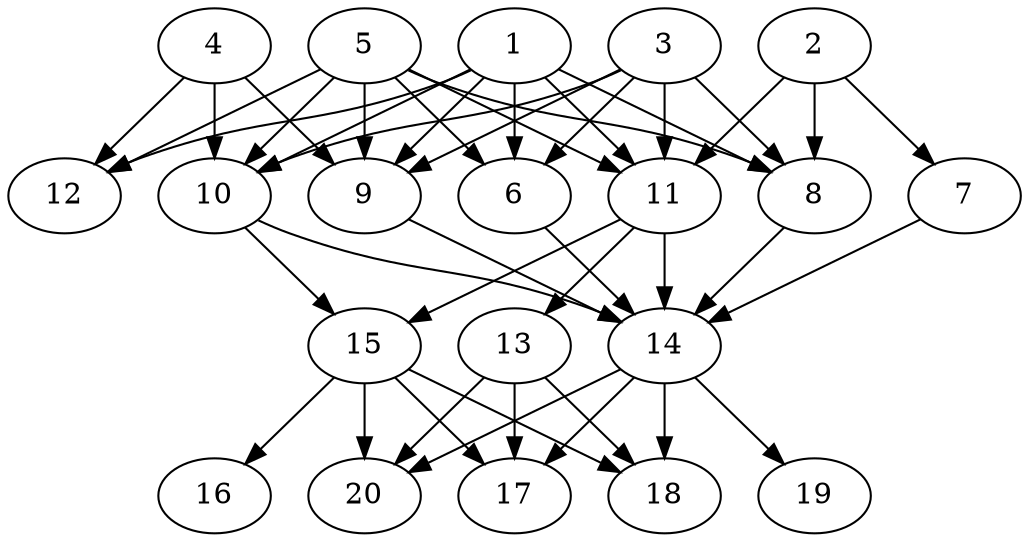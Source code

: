// DAG automatically generated by daggen at Tue Jul 23 14:33:40 2019
// ./daggen --dot -n 20 --ccr 0.3 --fat 0.6 --regular 0.5 --density 0.8 --mindata 5242880 --maxdata 52428800 
digraph G {
  1 [size="128105813", alpha="0.09", expect_size="38431744"] 
  1 -> 6 [size ="38431744"]
  1 -> 8 [size ="38431744"]
  1 -> 9 [size ="38431744"]
  1 -> 10 [size ="38431744"]
  1 -> 11 [size ="38431744"]
  1 -> 12 [size ="38431744"]
  2 [size="26402133", alpha="0.08", expect_size="7920640"] 
  2 -> 7 [size ="7920640"]
  2 -> 8 [size ="7920640"]
  2 -> 11 [size ="7920640"]
  3 [size="77684053", alpha="0.09", expect_size="23305216"] 
  3 -> 6 [size ="23305216"]
  3 -> 8 [size ="23305216"]
  3 -> 9 [size ="23305216"]
  3 -> 10 [size ="23305216"]
  3 -> 11 [size ="23305216"]
  4 [size="59579733", alpha="0.17", expect_size="17873920"] 
  4 -> 9 [size ="17873920"]
  4 -> 10 [size ="17873920"]
  4 -> 12 [size ="17873920"]
  5 [size="98007040", alpha="0.17", expect_size="29402112"] 
  5 -> 6 [size ="29402112"]
  5 -> 8 [size ="29402112"]
  5 -> 9 [size ="29402112"]
  5 -> 10 [size ="29402112"]
  5 -> 11 [size ="29402112"]
  5 -> 12 [size ="29402112"]
  6 [size="121460053", alpha="0.17", expect_size="36438016"] 
  6 -> 14 [size ="36438016"]
  7 [size="37816320", alpha="0.04", expect_size="11344896"] 
  7 -> 14 [size ="11344896"]
  8 [size="128068267", alpha="0.10", expect_size="38420480"] 
  8 -> 14 [size ="38420480"]
  9 [size="173209600", alpha="0.14", expect_size="51962880"] 
  9 -> 14 [size ="51962880"]
  10 [size="87906987", alpha="0.17", expect_size="26372096"] 
  10 -> 14 [size ="26372096"]
  10 -> 15 [size ="26372096"]
  11 [size="77974187", alpha="0.10", expect_size="23392256"] 
  11 -> 13 [size ="23392256"]
  11 -> 14 [size ="23392256"]
  11 -> 15 [size ="23392256"]
  12 [size="149200213", alpha="0.18", expect_size="44760064"] 
  13 [size="52879360", alpha="0.04", expect_size="15863808"] 
  13 -> 17 [size ="15863808"]
  13 -> 18 [size ="15863808"]
  13 -> 20 [size ="15863808"]
  14 [size="121716053", alpha="0.18", expect_size="36514816"] 
  14 -> 17 [size ="36514816"]
  14 -> 18 [size ="36514816"]
  14 -> 19 [size ="36514816"]
  14 -> 20 [size ="36514816"]
  15 [size="101983573", alpha="0.18", expect_size="30595072"] 
  15 -> 16 [size ="30595072"]
  15 -> 17 [size ="30595072"]
  15 -> 18 [size ="30595072"]
  15 -> 20 [size ="30595072"]
  16 [size="81394347", alpha="0.12", expect_size="24418304"] 
  17 [size="59064320", alpha="0.14", expect_size="17719296"] 
  18 [size="86862507", alpha="0.07", expect_size="26058752"] 
  19 [size="167724373", alpha="0.18", expect_size="50317312"] 
  20 [size="118002347", alpha="0.04", expect_size="35400704"] 
}
